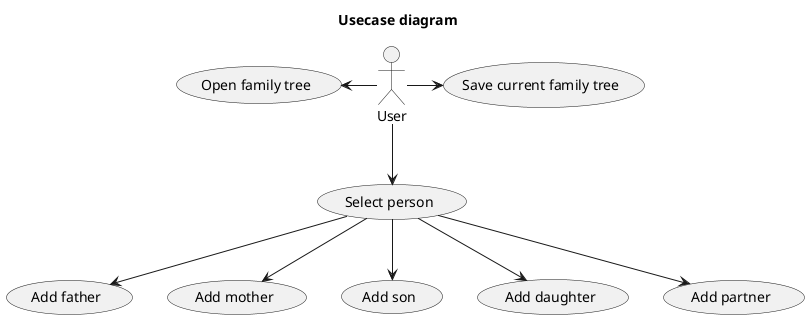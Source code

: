 ' vim: set filetype=plantuml:
@startuml
	title Usecase diagram
	:User: as usr

	(Select person) as p
	(Add father) as add_f
	(Add mother) as add_m
	(Add son) as add_s 
	(Add daughter) as add_d
	(Add partner) as add_p

	(Open family tree) as open

	(Save current family tree) as save

	usr -down-> p
	usr -left-> open
	usr -right-> save
	p --> add_f
	p --> add_m
	p --> add_s
	p --> add_d
	p --> add_p
@enduml
